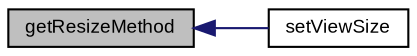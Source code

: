 digraph "getResizeMethod"
{
  bgcolor="transparent";
  edge [fontname="Arial",fontsize="9",labelfontname="Arial",labelfontsize="9"];
  node [fontname="Arial",fontsize="9",shape=record];
  rankdir="LR";
  Node1 [label="getResizeMethod",height=0.2,width=0.4,color="black", fillcolor="grey75", style="filled" fontcolor="black"];
  Node1 -> Node2 [dir="back",color="midnightblue",fontsize="9",style="solid",fontname="Arial"];
  Node2 [label="setViewSize",height=0.2,width=0.4,color="black",URL="$class_v_s_t_g_u_i_1_1_c_split_view.html#ada1ffb857aa147620f2d01522b37569d",tooltip="set views size "];
}
